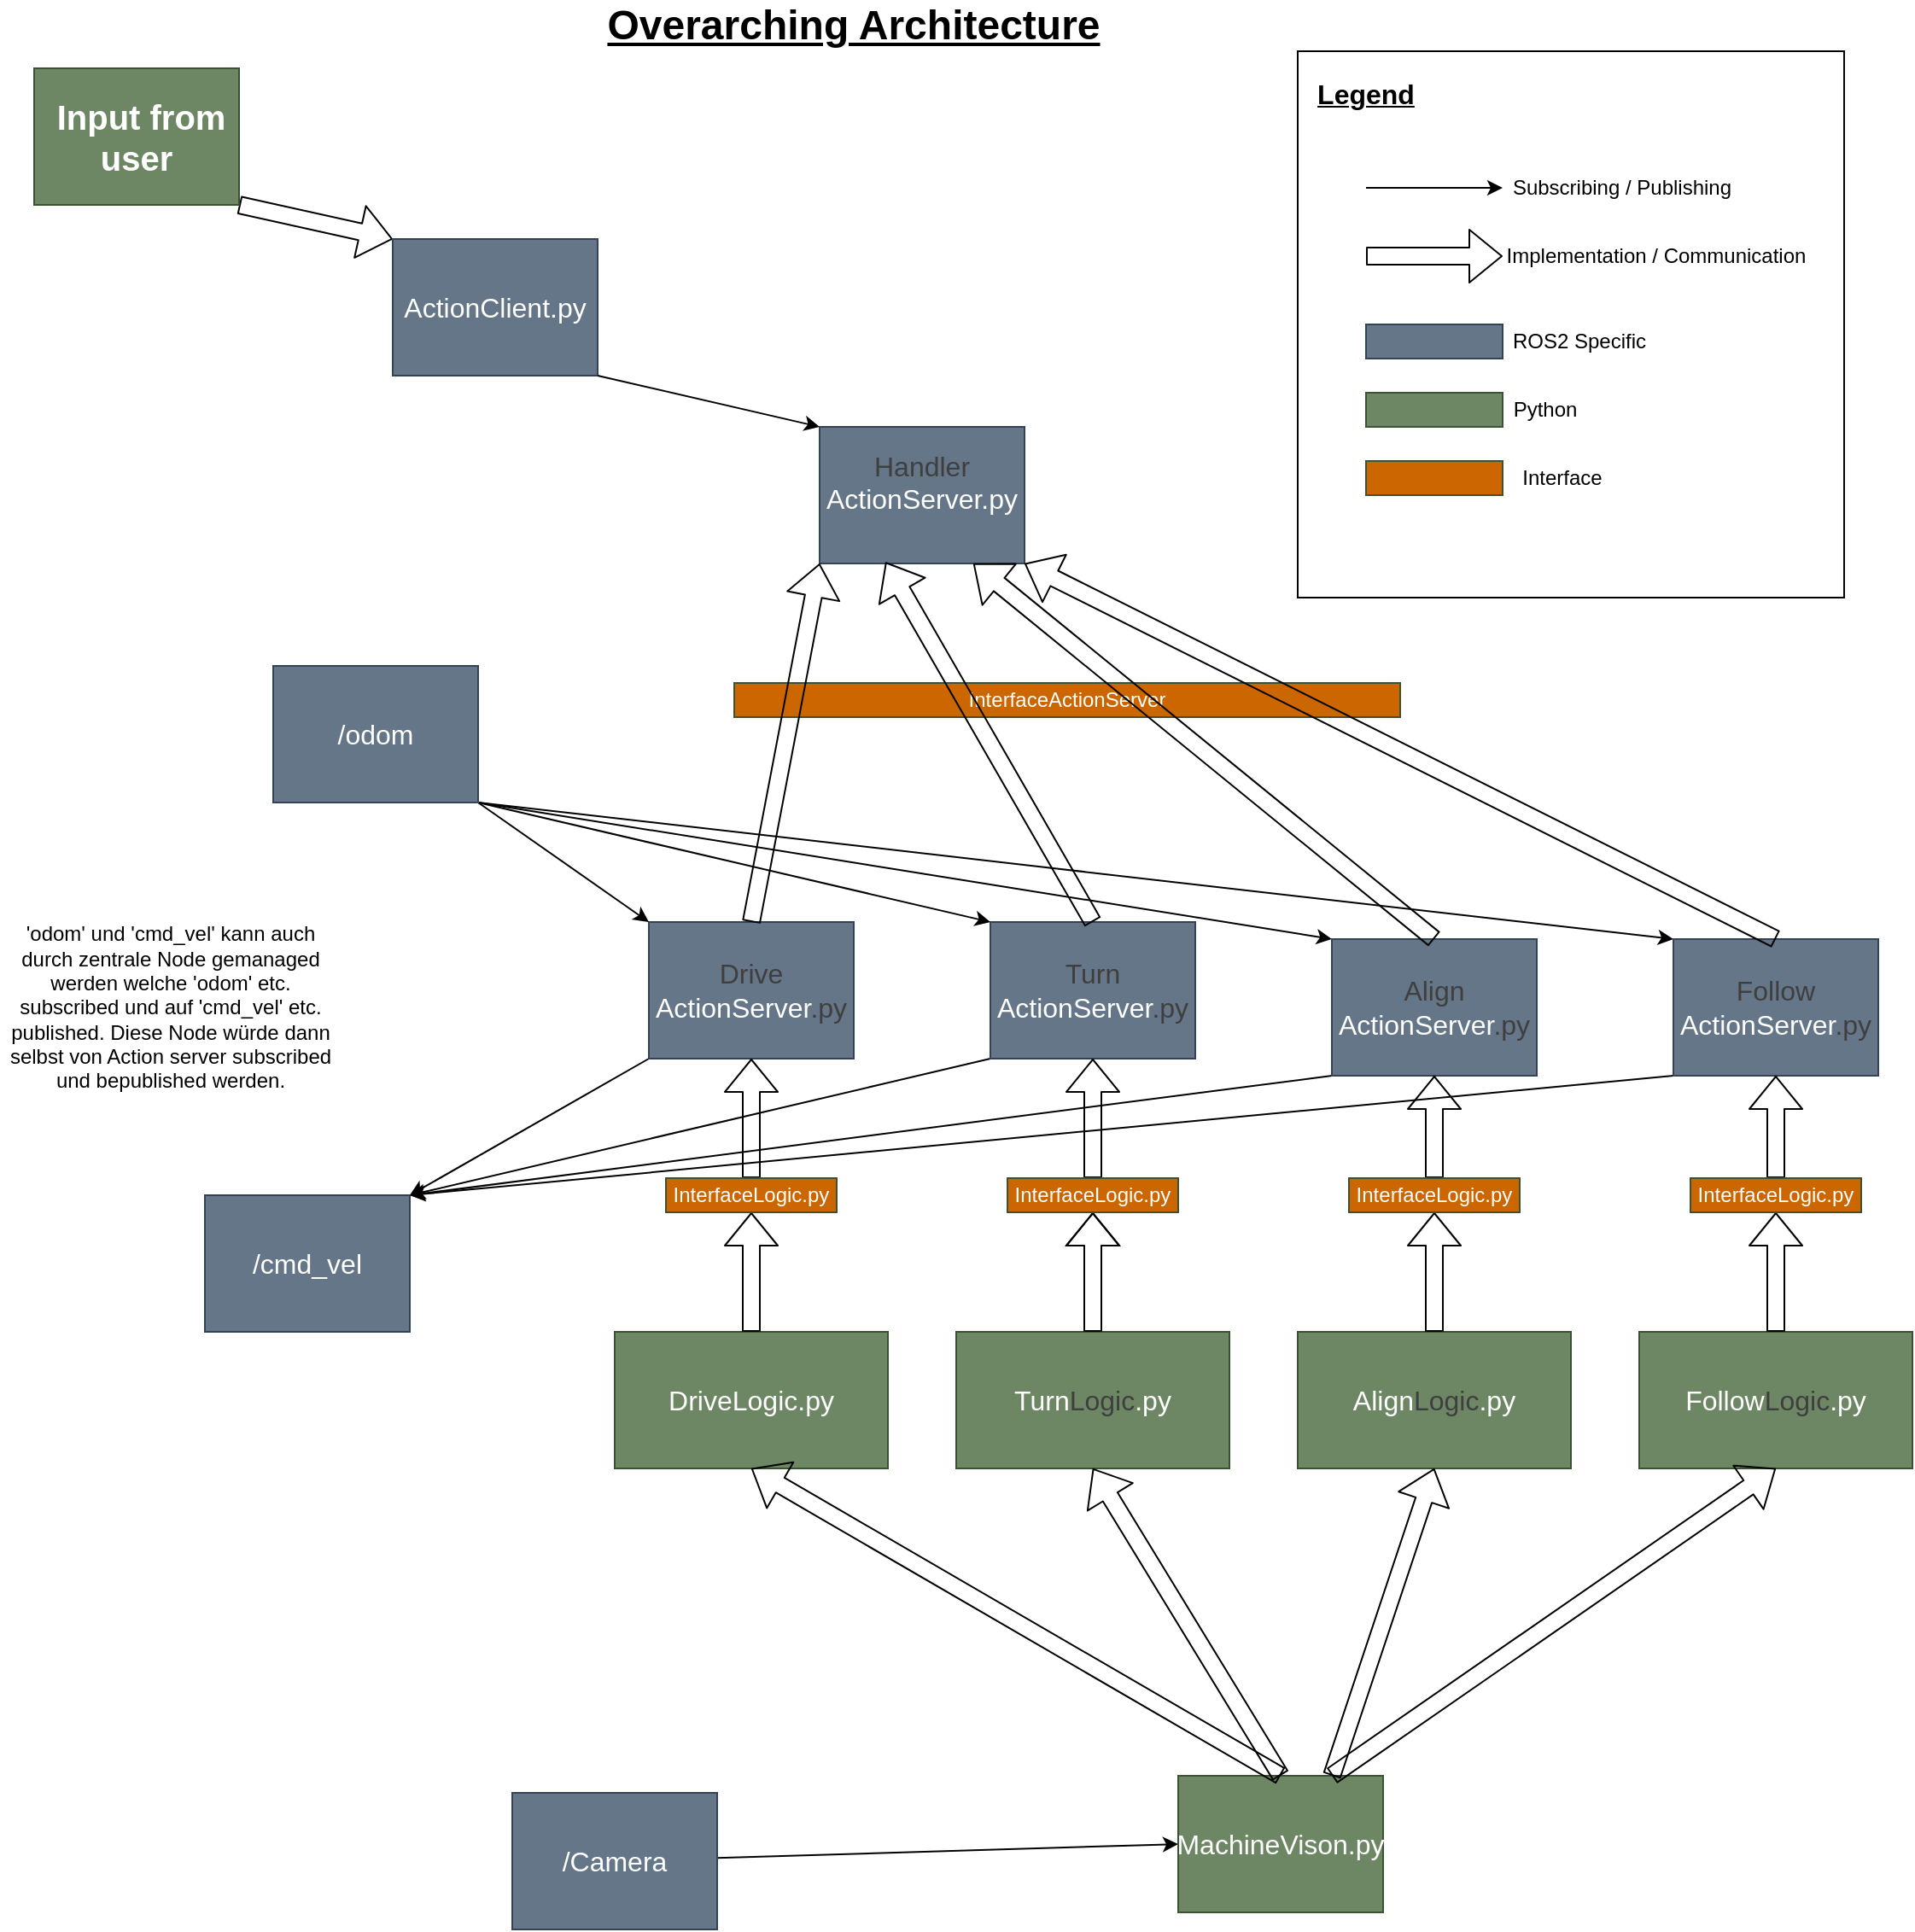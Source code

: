 <mxfile>
    <diagram id="gtKjTpJzurGY9o9Cmban" name="Overarching System">
        <mxGraphModel dx="1473" dy="623" grid="1" gridSize="10" guides="1" tooltips="1" connect="1" arrows="1" fold="1" page="1" pageScale="1" pageWidth="1169" pageHeight="827" math="0" shadow="0">
            <root>
                <mxCell id="0"/>
                <mxCell id="1" parent="0"/>
                <mxCell id="54" value="" style="rounded=0;whiteSpace=wrap;html=1;fillColor=none;" parent="1" vertex="1">
                    <mxGeometry x="840" y="40" width="320" height="320" as="geometry"/>
                </mxCell>
                <mxCell id="31" style="edgeStyle=none;html=1;exitX=0;exitY=1;exitDx=0;exitDy=0;entryX=1;entryY=0;entryDx=0;entryDy=0;" parent="1" source="2" target="7" edge="1">
                    <mxGeometry relative="1" as="geometry"/>
                </mxCell>
                <mxCell id="2" value="&lt;div&gt;&lt;font style=&quot;font-size: 16px;&quot;&gt;&lt;span style=&quot;color: rgb(63, 63, 63);&quot;&gt;Drive&lt;/span&gt;&lt;/font&gt;&lt;/div&gt;&lt;font style=&quot;font-size: 16px;&quot;&gt;ActionServer&lt;/font&gt;&lt;span style=&quot;color: rgb(63, 63, 63); font-size: 16px; background-color: transparent;&quot;&gt;.py&lt;/span&gt;" style="rounded=0;whiteSpace=wrap;html=1;fillColor=#647687;fontColor=#ffffff;strokeColor=#314354;" parent="1" vertex="1">
                    <mxGeometry x="460" y="550" width="120" height="80" as="geometry"/>
                </mxCell>
                <mxCell id="32" style="edgeStyle=none;html=1;exitX=0;exitY=1;exitDx=0;exitDy=0;entryX=1;entryY=0;entryDx=0;entryDy=0;" parent="1" source="3" target="7" edge="1">
                    <mxGeometry relative="1" as="geometry"/>
                </mxCell>
                <mxCell id="3" value="&lt;div&gt;&lt;font style=&quot;font-size: 16px;&quot;&gt;&lt;span style=&quot;color: rgb(63, 63, 63);&quot;&gt;Turn&lt;/span&gt;&lt;/font&gt;&lt;/div&gt;&lt;font style=&quot;font-size: 16px;&quot;&gt;ActionServer&lt;/font&gt;&lt;span style=&quot;color: rgb(63, 63, 63); font-size: 16px; background-color: transparent;&quot;&gt;.py&lt;/span&gt;" style="rounded=0;whiteSpace=wrap;html=1;fillColor=#647687;fontColor=#ffffff;strokeColor=#314354;" parent="1" vertex="1">
                    <mxGeometry x="660" y="550" width="120" height="80" as="geometry"/>
                </mxCell>
                <mxCell id="4" value="&lt;div&gt;&lt;font style=&quot;font-size: 16px;&quot;&gt;&lt;span style=&quot;color: rgb(63, 63, 63);&quot;&gt;Handler&lt;/span&gt;&lt;/font&gt;&lt;/div&gt;&lt;font style=&quot;font-size: 16px;&quot;&gt;ActionServer.py&lt;/font&gt;&lt;div&gt;&lt;br&gt;&lt;/div&gt;" style="rounded=0;whiteSpace=wrap;html=1;fillColor=#647687;fontColor=#ffffff;strokeColor=#314354;" parent="1" vertex="1">
                    <mxGeometry x="560" y="260" width="120" height="80" as="geometry"/>
                </mxCell>
                <mxCell id="7" value="&lt;span style=&quot;font-size: 16px;&quot;&gt;/cmd_vel&lt;/span&gt;" style="rounded=0;whiteSpace=wrap;html=1;fillColor=#647687;fontColor=#ffffff;strokeColor=#314354;" parent="1" vertex="1">
                    <mxGeometry x="200" y="710" width="120" height="80" as="geometry"/>
                </mxCell>
                <mxCell id="46" style="edgeStyle=none;html=1;exitX=1;exitY=1;exitDx=0;exitDy=0;entryX=0;entryY=0;entryDx=0;entryDy=0;" parent="1" source="8" target="2" edge="1">
                    <mxGeometry relative="1" as="geometry"/>
                </mxCell>
                <mxCell id="47" style="edgeStyle=none;html=1;exitX=1;exitY=1;exitDx=0;exitDy=0;entryX=0;entryY=0;entryDx=0;entryDy=0;" parent="1" source="8" target="3" edge="1">
                    <mxGeometry relative="1" as="geometry"/>
                </mxCell>
                <mxCell id="123" style="edgeStyle=none;html=1;exitX=1;exitY=1;exitDx=0;exitDy=0;entryX=0;entryY=0;entryDx=0;entryDy=0;" parent="1" source="8" target="76" edge="1">
                    <mxGeometry relative="1" as="geometry"/>
                </mxCell>
                <mxCell id="124" style="edgeStyle=none;html=1;entryX=0;entryY=0;entryDx=0;entryDy=0;" parent="1" target="98" edge="1">
                    <mxGeometry relative="1" as="geometry">
                        <mxPoint x="360" y="480" as="sourcePoint"/>
                    </mxGeometry>
                </mxCell>
                <mxCell id="8" value="&lt;span style=&quot;font-size: 16px;&quot;&gt;/odom&lt;/span&gt;" style="rounded=0;whiteSpace=wrap;html=1;fillColor=#647687;fontColor=#ffffff;strokeColor=#314354;" parent="1" vertex="1">
                    <mxGeometry x="240" y="400" width="120" height="80" as="geometry"/>
                </mxCell>
                <mxCell id="10" value="&lt;span style=&quot;font-size: 16px;&quot;&gt;Turn&lt;/span&gt;&lt;span style=&quot;color: rgb(63, 63, 63); font-size: 16px;&quot;&gt;Logic&lt;/span&gt;&lt;span style=&quot;font-size: 16px;&quot;&gt;.py&lt;/span&gt;" style="rounded=0;whiteSpace=wrap;html=1;fillColor=#6d8764;fontColor=#ffffff;strokeColor=#3A5431;" parent="1" vertex="1">
                    <mxGeometry x="640" y="790" width="160" height="80" as="geometry"/>
                </mxCell>
                <mxCell id="24" value="&lt;font style=&quot;font-size: 24px;&quot;&gt;&lt;b style=&quot;&quot;&gt;&lt;u style=&quot;&quot;&gt;Overarching Architecture&lt;/u&gt;&lt;/b&gt;&lt;/font&gt;" style="text;html=1;align=center;verticalAlign=middle;whiteSpace=wrap;rounded=0;" parent="1" vertex="1">
                    <mxGeometry x="400" y="10" width="360" height="30" as="geometry"/>
                </mxCell>
                <mxCell id="82" style="edgeStyle=none;html=1;entryX=0;entryY=0.5;entryDx=0;entryDy=0;" parent="1" source="39" target="40" edge="1">
                    <mxGeometry relative="1" as="geometry"/>
                </mxCell>
                <mxCell id="39" value="&lt;span style=&quot;font-size: 16px;&quot;&gt;/Camera&lt;/span&gt;" style="rounded=0;whiteSpace=wrap;html=1;fillColor=#647687;fontColor=#ffffff;strokeColor=#314354;" parent="1" vertex="1">
                    <mxGeometry x="380" y="1060" width="120" height="80" as="geometry"/>
                </mxCell>
                <mxCell id="40" value="&lt;span style=&quot;font-size: 16px;&quot;&gt;MachineVison.py&lt;/span&gt;" style="rounded=0;whiteSpace=wrap;html=1;fillColor=#6d8764;fontColor=#ffffff;strokeColor=#3A5431;" parent="1" vertex="1">
                    <mxGeometry x="770" y="1050" width="120" height="80" as="geometry"/>
                </mxCell>
                <mxCell id="48" style="edgeStyle=none;html=1;" parent="1" edge="1">
                    <mxGeometry relative="1" as="geometry">
                        <mxPoint x="880" y="120" as="sourcePoint"/>
                        <mxPoint x="960" y="120" as="targetPoint"/>
                    </mxGeometry>
                </mxCell>
                <mxCell id="49" value="&lt;b&gt;&lt;u&gt;&lt;font style=&quot;font-size: 16px;&quot;&gt;Legend&lt;/font&gt;&lt;/u&gt;&lt;/b&gt;" style="text;html=1;align=center;verticalAlign=middle;whiteSpace=wrap;rounded=0;" parent="1" vertex="1">
                    <mxGeometry x="850" y="50" width="60" height="30" as="geometry"/>
                </mxCell>
                <mxCell id="50" value="Subscribing / Publishing" style="text;html=1;align=center;verticalAlign=middle;whiteSpace=wrap;rounded=0;" parent="1" vertex="1">
                    <mxGeometry x="960" y="100" width="140" height="40" as="geometry"/>
                </mxCell>
                <mxCell id="51" style="edgeStyle=none;html=1;shape=flexArrow;" parent="1" edge="1">
                    <mxGeometry relative="1" as="geometry">
                        <mxPoint x="880" y="160" as="sourcePoint"/>
                        <mxPoint x="960" y="160" as="targetPoint"/>
                    </mxGeometry>
                </mxCell>
                <mxCell id="52" value="Implementation / Communication" style="text;html=1;align=center;verticalAlign=middle;whiteSpace=wrap;rounded=0;" parent="1" vertex="1">
                    <mxGeometry x="960" y="140" width="180" height="40" as="geometry"/>
                </mxCell>
                <mxCell id="58" style="edgeStyle=none;html=1;exitX=1;exitY=1;exitDx=0;exitDy=0;shape=flexArrow;entryX=0;entryY=0;entryDx=0;entryDy=0;" parent="1" source="56" target="64" edge="1">
                    <mxGeometry relative="1" as="geometry">
                        <mxPoint x="390" y="320" as="targetPoint"/>
                    </mxGeometry>
                </mxCell>
                <mxCell id="56" value="&lt;font style=&quot;font-size: 20px;&quot;&gt;&lt;b&gt;&amp;nbsp;Input from user&lt;/b&gt;&lt;/font&gt;" style="rounded=0;whiteSpace=wrap;html=1;fillColor=#6d8764;fontColor=#ffffff;strokeColor=#3A5431;" parent="1" vertex="1">
                    <mxGeometry x="100" y="50" width="120" height="80" as="geometry"/>
                </mxCell>
                <mxCell id="59" value="" style="rounded=0;whiteSpace=wrap;html=1;fillColor=#647687;fontColor=#ffffff;strokeColor=#314354;" parent="1" vertex="1">
                    <mxGeometry x="880" y="200" width="80" height="20" as="geometry"/>
                </mxCell>
                <mxCell id="60" value="" style="rounded=0;whiteSpace=wrap;html=1;fillColor=#6d8764;fontColor=#ffffff;strokeColor=#3A5431;" parent="1" vertex="1">
                    <mxGeometry x="880" y="240" width="80" height="20" as="geometry"/>
                </mxCell>
                <mxCell id="61" value="ROS2 Specific" style="text;html=1;align=center;verticalAlign=middle;whiteSpace=wrap;rounded=0;" parent="1" vertex="1">
                    <mxGeometry x="960" y="190" width="90" height="40" as="geometry"/>
                </mxCell>
                <mxCell id="62" value="Python" style="text;html=1;align=center;verticalAlign=middle;whiteSpace=wrap;rounded=0;" parent="1" vertex="1">
                    <mxGeometry x="950" y="230" width="70" height="40" as="geometry"/>
                </mxCell>
                <mxCell id="63" value="&#39;odom&#39; und &#39;cmd_vel&#39; kann auch durch zentrale Node gemanaged werden welche &#39;odom&#39; etc. subscribed und auf &#39;cmd_vel&#39; etc. published. Diese Node würde dann selbst von Action server subscribed und bepublished werden." style="text;html=1;align=center;verticalAlign=middle;whiteSpace=wrap;rounded=0;" parent="1" vertex="1">
                    <mxGeometry x="80" y="550" width="200" height="100" as="geometry"/>
                </mxCell>
                <mxCell id="64" value="&lt;span style=&quot;font-size: 16px;&quot;&gt;ActionClient.py&lt;/span&gt;" style="rounded=0;whiteSpace=wrap;html=1;fillColor=#647687;fontColor=#ffffff;strokeColor=#314354;" parent="1" vertex="1">
                    <mxGeometry x="310" y="150" width="120" height="80" as="geometry"/>
                </mxCell>
                <mxCell id="66" style="edgeStyle=none;html=1;exitX=1;exitY=1;exitDx=0;exitDy=0;entryX=0;entryY=0;entryDx=0;entryDy=0;" parent="1" source="64" target="4" edge="1">
                    <mxGeometry relative="1" as="geometry">
                        <mxPoint x="410" y="350" as="sourcePoint"/>
                        <mxPoint x="490" y="350" as="targetPoint"/>
                    </mxGeometry>
                </mxCell>
                <mxCell id="68" style="edgeStyle=none;html=1;shape=flexArrow;entryX=0.5;entryY=1;entryDx=0;entryDy=0;exitX=0.5;exitY=0;exitDx=0;exitDy=0;" parent="1" source="126" target="3" edge="1">
                    <mxGeometry relative="1" as="geometry">
                        <mxPoint x="730" y="670" as="sourcePoint"/>
                        <mxPoint x="790" y="680" as="targetPoint"/>
                    </mxGeometry>
                </mxCell>
                <mxCell id="69" style="edgeStyle=none;html=1;shape=flexArrow;entryX=0.5;entryY=1;entryDx=0;entryDy=0;exitX=0.5;exitY=0;exitDx=0;exitDy=0;" parent="1" source="92" target="2" edge="1">
                    <mxGeometry relative="1" as="geometry">
                        <mxPoint x="590" y="710" as="sourcePoint"/>
                        <mxPoint x="520" y="720" as="targetPoint"/>
                    </mxGeometry>
                </mxCell>
                <mxCell id="73" value="&lt;span style=&quot;font-size: 16px;&quot;&gt;DriveLogic.py&lt;/span&gt;" style="rounded=0;whiteSpace=wrap;html=1;fillColor=#6d8764;fontColor=#ffffff;strokeColor=#3A5431;" parent="1" vertex="1">
                    <mxGeometry x="440" y="790" width="160" height="80" as="geometry"/>
                </mxCell>
                <mxCell id="74" value="&lt;span style=&quot;font-size: 16px;&quot;&gt;Align&lt;/span&gt;&lt;span style=&quot;color: rgb(63, 63, 63); font-size: 16px;&quot;&gt;Logic&lt;/span&gt;&lt;span style=&quot;font-size: 16px;&quot;&gt;.py&lt;/span&gt;" style="rounded=0;whiteSpace=wrap;html=1;fillColor=#6d8764;fontColor=#ffffff;strokeColor=#3A5431;" parent="1" vertex="1">
                    <mxGeometry x="840" y="790" width="160" height="80" as="geometry"/>
                </mxCell>
                <mxCell id="111" style="edgeStyle=none;html=1;exitX=0;exitY=1;exitDx=0;exitDy=0;entryX=1;entryY=0;entryDx=0;entryDy=0;" parent="1" source="76" target="7" edge="1">
                    <mxGeometry relative="1" as="geometry"/>
                </mxCell>
                <mxCell id="76" value="&lt;font style=&quot;font-size: 16px;&quot;&gt;&lt;span style=&quot;color: rgb(63, 63, 63);&quot;&gt;Align&lt;/span&gt;&lt;/font&gt;&lt;div&gt;&lt;font style=&quot;font-size: 16px;&quot;&gt;ActionServer&lt;/font&gt;&lt;span style=&quot;color: rgb(63, 63, 63); font-size: 16px; background-color: transparent;&quot;&gt;.py&lt;/span&gt;&lt;/div&gt;" style="rounded=0;whiteSpace=wrap;html=1;fillColor=#647687;fontColor=#ffffff;strokeColor=#314354;" parent="1" vertex="1">
                    <mxGeometry x="860" y="560" width="120" height="80" as="geometry"/>
                </mxCell>
                <mxCell id="78" style="edgeStyle=none;html=1;shape=flexArrow;entryX=0.5;entryY=1;entryDx=0;entryDy=0;exitX=0.5;exitY=0;exitDx=0;exitDy=0;" parent="1" source="128" target="76" edge="1">
                    <mxGeometry relative="1" as="geometry">
                        <mxPoint x="930" y="700" as="sourcePoint"/>
                        <mxPoint x="970" y="680" as="targetPoint"/>
                    </mxGeometry>
                </mxCell>
                <mxCell id="88" value="" style="rounded=0;whiteSpace=wrap;html=1;fillColor=#CC6600;fontColor=#ffffff;strokeColor=#3A5431;" parent="1" vertex="1">
                    <mxGeometry x="880" y="280" width="80" height="20" as="geometry"/>
                </mxCell>
                <mxCell id="91" value="Interface" style="text;html=1;align=center;verticalAlign=middle;whiteSpace=wrap;rounded=0;" parent="1" vertex="1">
                    <mxGeometry x="960" y="270" width="70" height="40" as="geometry"/>
                </mxCell>
                <mxCell id="93" value="" style="edgeStyle=none;html=1;shape=flexArrow;entryX=0.5;entryY=1;entryDx=0;entryDy=0;" parent="1" source="73" target="92" edge="1">
                    <mxGeometry relative="1" as="geometry">
                        <mxPoint x="520" y="730" as="sourcePoint"/>
                        <mxPoint x="520" y="640" as="targetPoint"/>
                    </mxGeometry>
                </mxCell>
                <mxCell id="92" value="InterfaceLogic.py" style="rounded=0;whiteSpace=wrap;html=1;fillColor=#CC6600;fontColor=#ffffff;strokeColor=#3A5431;" parent="1" vertex="1">
                    <mxGeometry x="470" y="700" width="100" height="20" as="geometry"/>
                </mxCell>
                <mxCell id="95" value="" style="edgeStyle=none;html=1;shape=flexArrow;entryX=0.5;entryY=1;entryDx=0;entryDy=0;" parent="1" source="10" target="126" edge="1">
                    <mxGeometry relative="1" as="geometry">
                        <mxPoint x="720" y="730" as="sourcePoint"/>
                        <mxPoint x="730" y="730" as="targetPoint"/>
                        <Array as="points">
                            <mxPoint x="720" y="750"/>
                        </Array>
                    </mxGeometry>
                </mxCell>
                <mxCell id="97" value="" style="edgeStyle=none;html=1;shape=flexArrow;exitX=0.5;exitY=0;exitDx=0;exitDy=0;" parent="1" source="74" target="128" edge="1">
                    <mxGeometry relative="1" as="geometry">
                        <mxPoint x="920" y="730" as="sourcePoint"/>
                        <mxPoint x="920" y="750" as="targetPoint"/>
                    </mxGeometry>
                </mxCell>
                <mxCell id="112" style="edgeStyle=none;html=1;exitX=0;exitY=1;exitDx=0;exitDy=0;entryX=1;entryY=0;entryDx=0;entryDy=0;" parent="1" source="98" target="7" edge="1">
                    <mxGeometry relative="1" as="geometry"/>
                </mxCell>
                <mxCell id="98" value="&lt;font style=&quot;font-size: 16px;&quot;&gt;&lt;span style=&quot;color: rgb(63, 63, 63);&quot;&gt;Follow&lt;/span&gt;&lt;/font&gt;&lt;div&gt;&lt;font style=&quot;font-size: 16px;&quot;&gt;ActionServer&lt;/font&gt;&lt;span style=&quot;color: rgb(63, 63, 63); font-size: 16px; background-color: transparent;&quot;&gt;.py&lt;/span&gt;&lt;/div&gt;" style="rounded=0;whiteSpace=wrap;html=1;fillColor=#647687;fontColor=#ffffff;strokeColor=#314354;" parent="1" vertex="1">
                    <mxGeometry x="1060" y="560" width="120" height="80" as="geometry"/>
                </mxCell>
                <mxCell id="99" value="&lt;span style=&quot;font-size: 16px;&quot;&gt;Follow&lt;/span&gt;&lt;span style=&quot;color: rgb(63, 63, 63); font-size: 16px;&quot;&gt;Logic&lt;/span&gt;&lt;span style=&quot;font-size: 16px;&quot;&gt;.py&lt;/span&gt;" style="rounded=0;whiteSpace=wrap;html=1;fillColor=#6d8764;fontColor=#ffffff;strokeColor=#3A5431;" parent="1" vertex="1">
                    <mxGeometry x="1040" y="790" width="160" height="80" as="geometry"/>
                </mxCell>
                <mxCell id="100" style="edgeStyle=none;html=1;shape=flexArrow;exitX=0.5;exitY=0;exitDx=0;exitDy=0;entryX=0.5;entryY=1;entryDx=0;entryDy=0;" parent="1" source="129" target="98" edge="1">
                    <mxGeometry relative="1" as="geometry">
                        <mxPoint x="1120" y="710" as="sourcePoint"/>
                        <mxPoint x="1100" y="650" as="targetPoint"/>
                    </mxGeometry>
                </mxCell>
                <mxCell id="108" value="InterfaceActionServer" style="rounded=0;whiteSpace=wrap;html=1;fillColor=#CC6600;fontColor=#ffffff;strokeColor=#3A5431;" parent="1" vertex="1">
                    <mxGeometry x="510" y="410" width="390" height="20" as="geometry"/>
                </mxCell>
                <mxCell id="109" value="" style="edgeStyle=none;html=1;shape=flexArrow;exitX=0.5;exitY=0;exitDx=0;exitDy=0;entryX=0.5;entryY=1;entryDx=0;entryDy=0;" parent="1" source="99" target="129" edge="1">
                    <mxGeometry relative="1" as="geometry">
                        <mxPoint x="1120" y="790" as="sourcePoint"/>
                        <mxPoint x="1120" y="730" as="targetPoint"/>
                    </mxGeometry>
                </mxCell>
                <mxCell id="114" style="edgeStyle=none;html=1;shape=flexArrow;exitX=0.5;exitY=0;exitDx=0;exitDy=0;entryX=0.5;entryY=1;entryDx=0;entryDy=0;" parent="1" source="40" target="73" edge="1">
                    <mxGeometry relative="1" as="geometry">
                        <mxPoint x="800" y="960" as="sourcePoint"/>
                        <mxPoint x="880" y="960" as="targetPoint"/>
                    </mxGeometry>
                </mxCell>
                <mxCell id="115" style="edgeStyle=none;html=1;shape=flexArrow;exitX=0.5;exitY=0;exitDx=0;exitDy=0;entryX=0.5;entryY=1;entryDx=0;entryDy=0;" parent="1" source="40" target="10" edge="1">
                    <mxGeometry relative="1" as="geometry">
                        <mxPoint x="830" y="990" as="sourcePoint"/>
                        <mxPoint x="910" y="990" as="targetPoint"/>
                    </mxGeometry>
                </mxCell>
                <mxCell id="116" style="edgeStyle=none;html=1;shape=flexArrow;exitX=0.75;exitY=0;exitDx=0;exitDy=0;entryX=0.5;entryY=1;entryDx=0;entryDy=0;" parent="1" source="40" target="74" edge="1">
                    <mxGeometry relative="1" as="geometry">
                        <mxPoint x="900" y="950" as="sourcePoint"/>
                        <mxPoint x="980" y="950" as="targetPoint"/>
                    </mxGeometry>
                </mxCell>
                <mxCell id="117" style="edgeStyle=none;html=1;shape=flexArrow;exitX=0.75;exitY=0;exitDx=0;exitDy=0;entryX=0.5;entryY=1;entryDx=0;entryDy=0;" parent="1" source="40" target="99" edge="1">
                    <mxGeometry relative="1" as="geometry">
                        <mxPoint x="900" y="1020" as="sourcePoint"/>
                        <mxPoint x="980" y="1020" as="targetPoint"/>
                    </mxGeometry>
                </mxCell>
                <mxCell id="119" style="edgeStyle=none;html=1;shape=flexArrow;exitX=0.5;exitY=0;exitDx=0;exitDy=0;entryX=0;entryY=1;entryDx=0;entryDy=0;" parent="1" source="2" target="4" edge="1">
                    <mxGeometry relative="1" as="geometry">
                        <mxPoint x="620" y="460" as="sourcePoint"/>
                        <mxPoint x="700" y="460" as="targetPoint"/>
                    </mxGeometry>
                </mxCell>
                <mxCell id="120" style="edgeStyle=none;html=1;shape=flexArrow;exitX=0.5;exitY=0;exitDx=0;exitDy=0;entryX=0.322;entryY=0.99;entryDx=0;entryDy=0;entryPerimeter=0;" parent="1" source="3" target="4" edge="1">
                    <mxGeometry relative="1" as="geometry">
                        <mxPoint x="820" y="410" as="sourcePoint"/>
                        <mxPoint x="900" y="410" as="targetPoint"/>
                    </mxGeometry>
                </mxCell>
                <mxCell id="121" style="edgeStyle=none;html=1;shape=flexArrow;exitX=0.5;exitY=0;exitDx=0;exitDy=0;entryX=0.75;entryY=1;entryDx=0;entryDy=0;" parent="1" source="76" target="4" edge="1">
                    <mxGeometry relative="1" as="geometry">
                        <mxPoint x="890" y="490" as="sourcePoint"/>
                        <mxPoint x="970" y="490" as="targetPoint"/>
                    </mxGeometry>
                </mxCell>
                <mxCell id="122" style="edgeStyle=none;html=1;shape=flexArrow;exitX=0.5;exitY=0;exitDx=0;exitDy=0;entryX=1;entryY=1;entryDx=0;entryDy=0;" parent="1" source="98" target="4" edge="1">
                    <mxGeometry relative="1" as="geometry">
                        <mxPoint x="980" y="470" as="sourcePoint"/>
                        <mxPoint x="1060" y="470" as="targetPoint"/>
                    </mxGeometry>
                </mxCell>
                <mxCell id="126" value="InterfaceLogic.py" style="rounded=0;whiteSpace=wrap;html=1;fillColor=#CC6600;fontColor=#ffffff;strokeColor=#3A5431;" vertex="1" parent="1">
                    <mxGeometry x="670" y="700" width="100" height="20" as="geometry"/>
                </mxCell>
                <mxCell id="128" value="InterfaceLogic.py" style="rounded=0;whiteSpace=wrap;html=1;fillColor=#CC6600;fontColor=#ffffff;strokeColor=#3A5431;" vertex="1" parent="1">
                    <mxGeometry x="870" y="700" width="100" height="20" as="geometry"/>
                </mxCell>
                <mxCell id="129" value="InterfaceLogic.py" style="rounded=0;whiteSpace=wrap;html=1;fillColor=#CC6600;fontColor=#ffffff;strokeColor=#3A5431;" vertex="1" parent="1">
                    <mxGeometry x="1070" y="700" width="100" height="20" as="geometry"/>
                </mxCell>
            </root>
        </mxGraphModel>
    </diagram>
</mxfile>